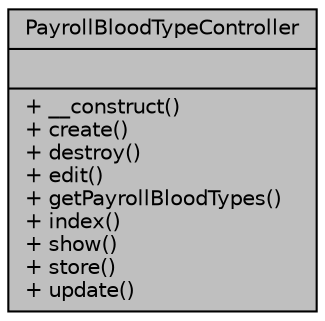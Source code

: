 digraph "PayrollBloodTypeController"
{
 // LATEX_PDF_SIZE
  bgcolor="transparent";
  edge [fontname="Helvetica",fontsize="10",labelfontname="Helvetica",labelfontsize="10"];
  node [fontname="Helvetica",fontsize="10",shape=record];
  Node1 [label="{PayrollBloodTypeController\n||+ __construct()\l+ create()\l+ destroy()\l+ edit()\l+ getPayrollBloodTypes()\l+ index()\l+ show()\l+ store()\l+ update()\l}",height=0.2,width=0.4,color="black", fillcolor="grey75", style="filled", fontcolor="black",tooltip="Controlador de tipos de sangre."];
}
